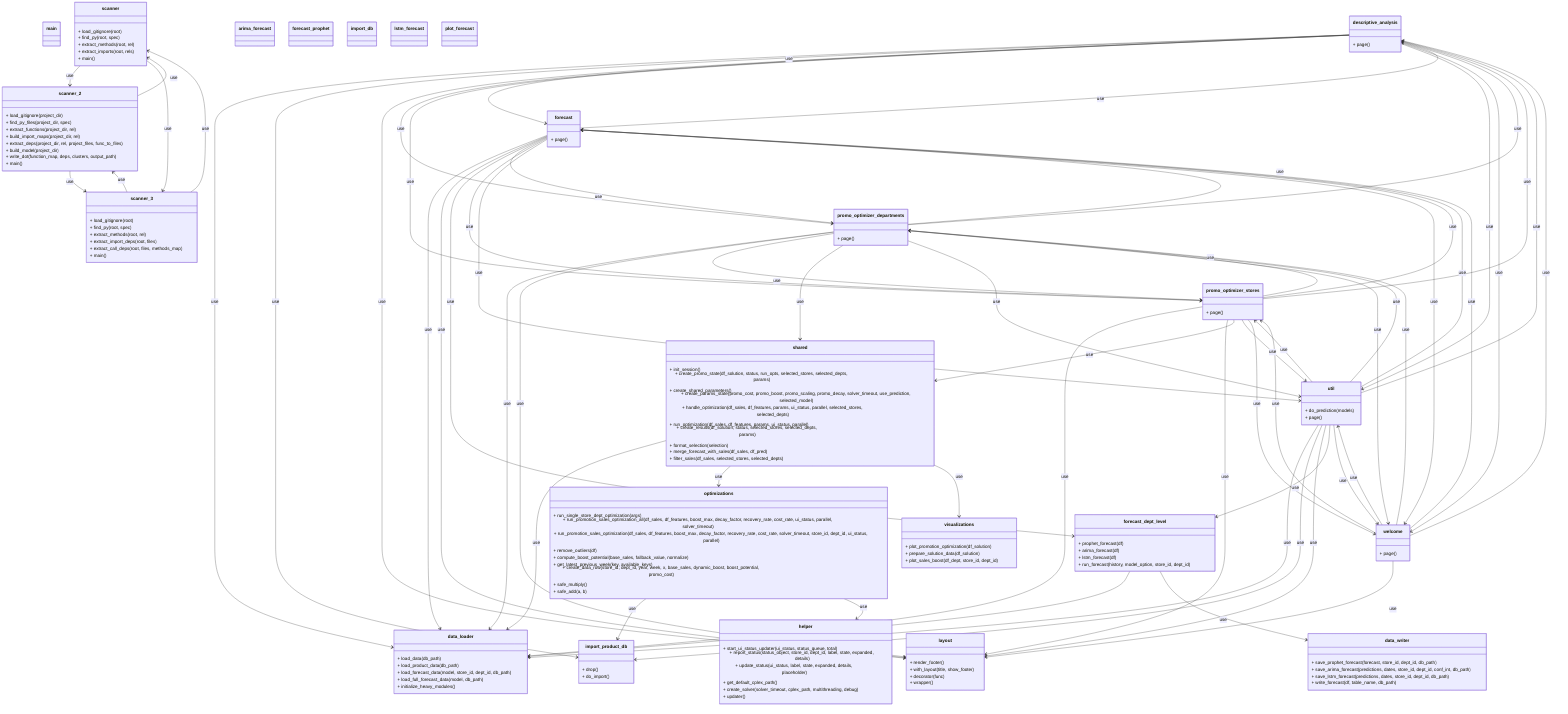 classDiagram
%% package .
    class data_loader {
        + load_data(db_path)
        + load_product_data(db_path)
        + load_forecast_data(model, store_id, dept_id, db_path)
        + load_full_forecast_data(model, db_path)
        + initialize_heavy_modules()
    }
    class data_writer {
        + save_prophet_forecast(forecast, store_id, dept_id, db_path)
        + save_arima_forecast(predictions, dates, store_id, dept_id, conf_int, db_path)
        + save_lstm_forecast(predictions, dates, store_id, dept_id, db_path)
        + write_forecast(df, table_name, db_path)
    }
    class import_product_db {
        + drop()
        + do_import()
    }
    class layout {
        + render_footer()
        + with_layout(title, show_footer)
        + decorator(func)
        + wrapper()
    }
    class main
    class scanner {
        + load_gitignore(root)
        + find_py(root, spec)
        + extract_methods(root, rel)
        + extract_imports(root, rels)
        + main()
    }
    class scanner_2 {
        + load_gitignore(project_dir)
        + find_py_files(project_dir, spec)
        + extract_functions(project_dir, rel)
        + build_import_maps(project_dir, rel)
        + extract_deps(project_dir, rel, project_files, func_to_files)
        + build_model(project_dir)
        + write_dot(function_map, deps, clusters, output_path)
        + main()
    }
    class scanner_3 {
        + load_gitignore(root)
        + find_py(root, spec)
        + extract_methods(root, rel)
        + extract_import_deps(root, files)
        + extract_call_deps(root, files, methods_map)
        + main()
    }
%% package experiments
    class arima_forecast
    class forecast_prophet
    class import_db
    class lstm_forecast
    class plot_forecast
%% package logic\forcasting
    class forecast_dept_level {
        + prophet_forecast(df)
        + arima_forecast(df)
        + lstm_forecast(df)
        + run_forecast(history, model_option, store_id, dept_id)
    }
%% package logic\optimization
    class helper {
        + start_ui_status_updater(ui_status, status_queue, total)
        + report_status(status_object, store_id, dept_id, label, state, expanded, details)
        + update_status(ui_status, label, state, expanded, details, placeholder)
        + get_default_cplex_path()
        + create_solver(solver_timeout, cplex_path, multithreading, debug)
        + updater()
    }
    class optimizations {
        + run_single_store_dept_optimization(args)
        + run_promotion_sales_optimization_all(df_sales, df_features, boost_max, decay_factor, recovery_rate, cost_rate, ui_status, parallel, solver_timeout)
        + run_promotion_sales_optimization(df_sales, df_features, boost_max, decay_factor, recovery_rate, cost_rate, solver_timeout, store_id, dept_id, ui_status, parallel)
        + remove_outliers(df)
        + compute_boost_potential(base_sales, fallback_value, normalize)
        + get_latest_previous_week(key, available_keys)
        + create_data_row(store_id, dept_id, year, week, x, base_sales, dynamic_boost, boost_potential, promo_cost)
        + safe_multiply()
        + safe_add(a, b)
    }
    class visualizations {
        + plot_promotion_optimization(df_solution)
        + prepare_solution_data(df_solution)
        + plot_sales_boost(df_dept, store_id, dept_id)
    }
%% package pages
    class descriptive_analysis {
        + page()
    }
    class forecast {
        + page()
    }
    class util {
        + do_prediction(models)
        + page()
    }
    class welcome {
        + page()
    }
%% package pages\promotion_optimizer
    class promo_optimizer_departments {
        + page()
    }
    class promo_optimizer_stores {
        + page()
    }
    class shared {
        + init_session()
        + create_promo_state(df_solution, status, run_opts, selected_stores, selected_depts, params)
        + create_shared_parameters()
        + create_params_state(promo_cost, promo_boost, promo_scaling, promo_decay, solver_timeout, use_prediction, selected_model)
        + handle_optimization(df_sales, df_features, params, ui_status, parallel, selected_stores, selected_depts)
        + run_optimization(df_sales, df_features, params, ui_status, parallel)
        + create_results(df_solution, status, selected_stores, selected_depts, params)
        + format_selection(selection)
        + merge_forecast_with_sales(df_sales, df_pred)
        + filter_sales(df_sales, selected_stores, selected_depts)
    }
    forecast_dept_level --> data_loader: use
    forecast_dept_level --> data_writer: use
    optimizations --> import_product_db: use
    optimizations --> helper: use
    descriptive_analysis --> data_loader: use
    descriptive_analysis --> import_product_db: use
    descriptive_analysis --> layout: use
    descriptive_analysis --> forecast: use
    descriptive_analysis --> promo_optimizer_departments: use
    descriptive_analysis --> promo_optimizer_stores: use
    descriptive_analysis --> util: use
    descriptive_analysis --> welcome: use
    forecast --> data_loader: use
    forecast --> layout: use
    forecast --> forecast_dept_level: use
    forecast --> descriptive_analysis: use
    forecast --> promo_optimizer_departments: use
    forecast --> promo_optimizer_stores: use
    forecast --> util: use
    forecast --> welcome: use
    promo_optimizer_departments --> data_loader: use
    promo_optimizer_departments --> layout: use
    promo_optimizer_departments --> descriptive_analysis: use
    promo_optimizer_departments --> forecast: use
    promo_optimizer_departments --> promo_optimizer_stores: use
    promo_optimizer_departments --> shared: use
    promo_optimizer_departments --> util: use
    promo_optimizer_departments --> welcome: use
    promo_optimizer_stores --> data_loader: use
    promo_optimizer_stores --> layout: use
    promo_optimizer_stores --> descriptive_analysis: use
    promo_optimizer_stores --> forecast: use
    promo_optimizer_stores --> promo_optimizer_departments: use
    promo_optimizer_stores --> shared: use
    promo_optimizer_stores --> util: use
    promo_optimizer_stores --> welcome: use
    shared --> data_loader: use
    shared --> optimizations: use
    shared --> visualizations: use
    util --> data_loader: use
    util --> import_product_db: use
    util --> layout: use
    util --> forecast_dept_level: use
    util --> descriptive_analysis: use
    util --> forecast: use
    util --> promo_optimizer_departments: use
    util --> promo_optimizer_stores: use
    util --> welcome: use
    welcome --> layout: use
    welcome --> descriptive_analysis: use
    welcome --> forecast: use
    welcome --> promo_optimizer_departments: use
    welcome --> promo_optimizer_stores: use
    welcome --> util: use
    scanner --> scanner_2: use
    scanner --> scanner_3: use
    scanner_2 --> scanner: use
    scanner_2 --> scanner_3: use
    scanner_3 --> scanner: use
    scanner_3 --> scanner_2: use